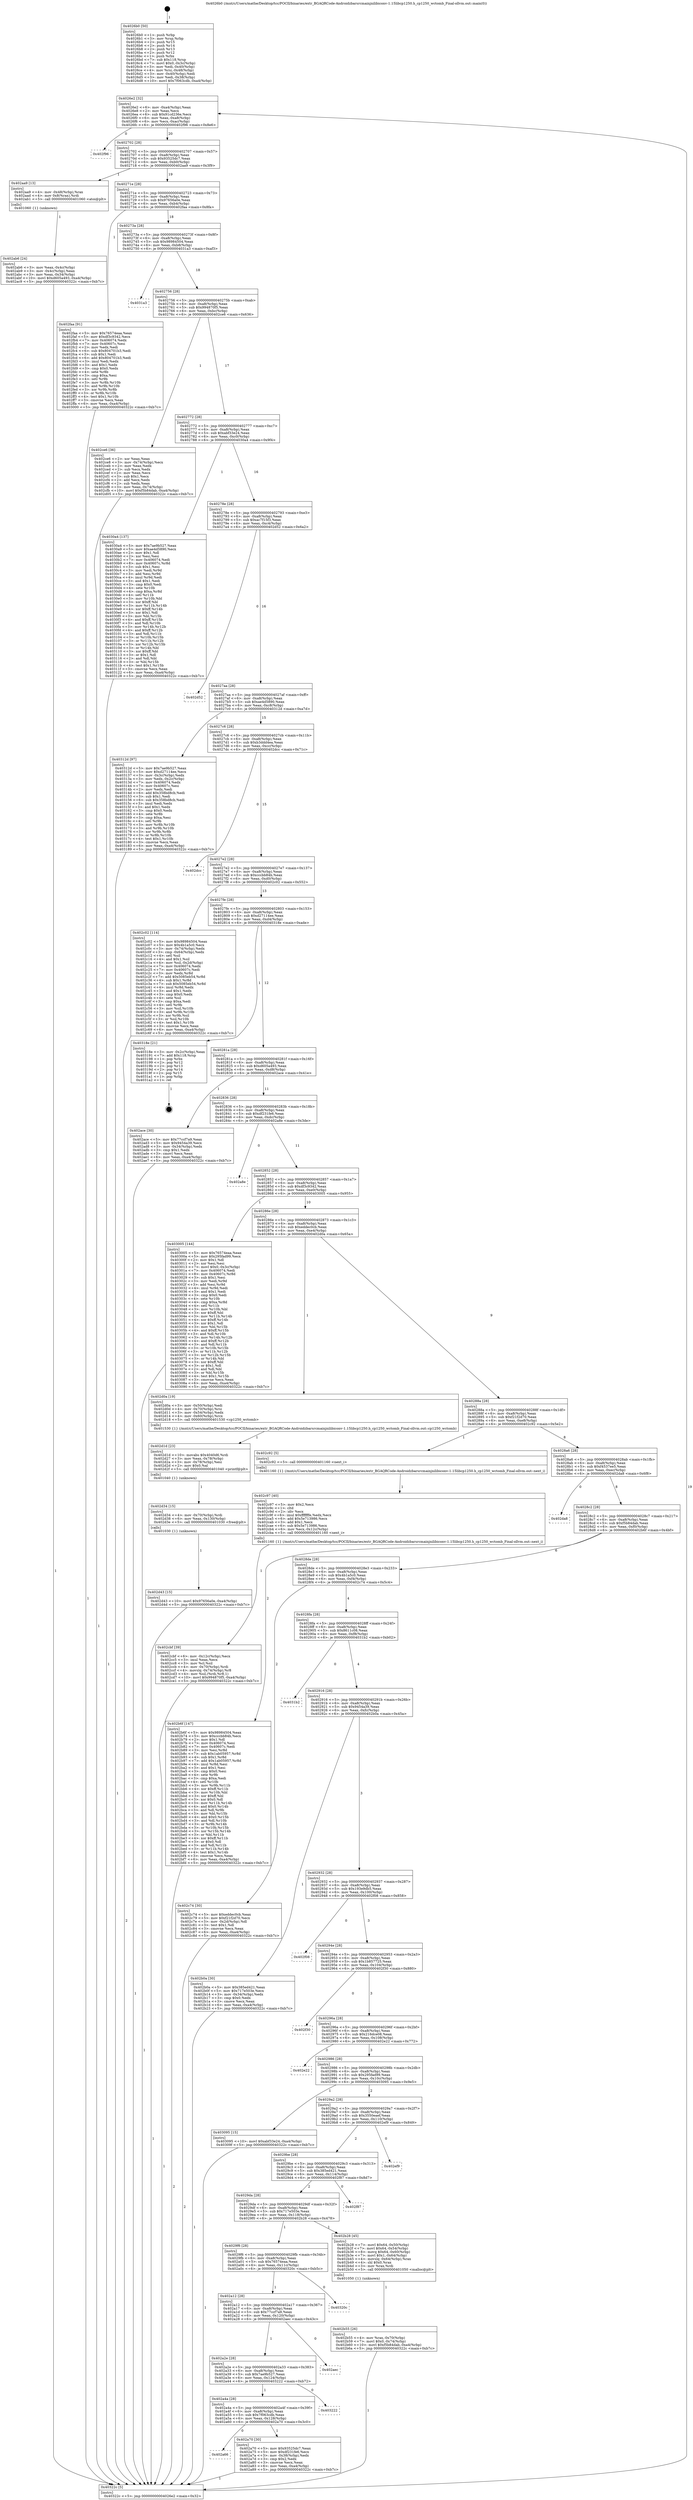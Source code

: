 digraph "0x4026b0" {
  label = "0x4026b0 (/mnt/c/Users/mathe/Desktop/tcc/POCII/binaries/extr_BGAQRCode-Androidzbarsrcmainjnilibiconv-1.15libcp1250.h_cp1250_wctomb_Final-ollvm.out::main(0))"
  labelloc = "t"
  node[shape=record]

  Entry [label="",width=0.3,height=0.3,shape=circle,fillcolor=black,style=filled]
  "0x4026e2" [label="{
     0x4026e2 [32]\l
     | [instrs]\l
     &nbsp;&nbsp;0x4026e2 \<+6\>: mov -0xa4(%rbp),%eax\l
     &nbsp;&nbsp;0x4026e8 \<+2\>: mov %eax,%ecx\l
     &nbsp;&nbsp;0x4026ea \<+6\>: sub $0x91cd236e,%ecx\l
     &nbsp;&nbsp;0x4026f0 \<+6\>: mov %eax,-0xa8(%rbp)\l
     &nbsp;&nbsp;0x4026f6 \<+6\>: mov %ecx,-0xac(%rbp)\l
     &nbsp;&nbsp;0x4026fc \<+6\>: je 0000000000402f96 \<main+0x8e6\>\l
  }"]
  "0x402f96" [label="{
     0x402f96\l
  }", style=dashed]
  "0x402702" [label="{
     0x402702 [28]\l
     | [instrs]\l
     &nbsp;&nbsp;0x402702 \<+5\>: jmp 0000000000402707 \<main+0x57\>\l
     &nbsp;&nbsp;0x402707 \<+6\>: mov -0xa8(%rbp),%eax\l
     &nbsp;&nbsp;0x40270d \<+5\>: sub $0x93525dc7,%eax\l
     &nbsp;&nbsp;0x402712 \<+6\>: mov %eax,-0xb0(%rbp)\l
     &nbsp;&nbsp;0x402718 \<+6\>: je 0000000000402aa9 \<main+0x3f9\>\l
  }"]
  Exit [label="",width=0.3,height=0.3,shape=circle,fillcolor=black,style=filled,peripheries=2]
  "0x402aa9" [label="{
     0x402aa9 [13]\l
     | [instrs]\l
     &nbsp;&nbsp;0x402aa9 \<+4\>: mov -0x48(%rbp),%rax\l
     &nbsp;&nbsp;0x402aad \<+4\>: mov 0x8(%rax),%rdi\l
     &nbsp;&nbsp;0x402ab1 \<+5\>: call 0000000000401060 \<atoi@plt\>\l
     | [calls]\l
     &nbsp;&nbsp;0x401060 \{1\} (unknown)\l
  }"]
  "0x40271e" [label="{
     0x40271e [28]\l
     | [instrs]\l
     &nbsp;&nbsp;0x40271e \<+5\>: jmp 0000000000402723 \<main+0x73\>\l
     &nbsp;&nbsp;0x402723 \<+6\>: mov -0xa8(%rbp),%eax\l
     &nbsp;&nbsp;0x402729 \<+5\>: sub $0x97656a0e,%eax\l
     &nbsp;&nbsp;0x40272e \<+6\>: mov %eax,-0xb4(%rbp)\l
     &nbsp;&nbsp;0x402734 \<+6\>: je 0000000000402faa \<main+0x8fa\>\l
  }"]
  "0x402d43" [label="{
     0x402d43 [15]\l
     | [instrs]\l
     &nbsp;&nbsp;0x402d43 \<+10\>: movl $0x97656a0e,-0xa4(%rbp)\l
     &nbsp;&nbsp;0x402d4d \<+5\>: jmp 000000000040322c \<main+0xb7c\>\l
  }"]
  "0x402faa" [label="{
     0x402faa [91]\l
     | [instrs]\l
     &nbsp;&nbsp;0x402faa \<+5\>: mov $0x76574eaa,%eax\l
     &nbsp;&nbsp;0x402faf \<+5\>: mov $0xdf3c9342,%ecx\l
     &nbsp;&nbsp;0x402fb4 \<+7\>: mov 0x406074,%edx\l
     &nbsp;&nbsp;0x402fbb \<+7\>: mov 0x40607c,%esi\l
     &nbsp;&nbsp;0x402fc2 \<+2\>: mov %edx,%edi\l
     &nbsp;&nbsp;0x402fc4 \<+6\>: sub $0x804701b3,%edi\l
     &nbsp;&nbsp;0x402fca \<+3\>: sub $0x1,%edi\l
     &nbsp;&nbsp;0x402fcd \<+6\>: add $0x804701b3,%edi\l
     &nbsp;&nbsp;0x402fd3 \<+3\>: imul %edi,%edx\l
     &nbsp;&nbsp;0x402fd6 \<+3\>: and $0x1,%edx\l
     &nbsp;&nbsp;0x402fd9 \<+3\>: cmp $0x0,%edx\l
     &nbsp;&nbsp;0x402fdc \<+4\>: sete %r8b\l
     &nbsp;&nbsp;0x402fe0 \<+3\>: cmp $0xa,%esi\l
     &nbsp;&nbsp;0x402fe3 \<+4\>: setl %r9b\l
     &nbsp;&nbsp;0x402fe7 \<+3\>: mov %r8b,%r10b\l
     &nbsp;&nbsp;0x402fea \<+3\>: and %r9b,%r10b\l
     &nbsp;&nbsp;0x402fed \<+3\>: xor %r9b,%r8b\l
     &nbsp;&nbsp;0x402ff0 \<+3\>: or %r8b,%r10b\l
     &nbsp;&nbsp;0x402ff3 \<+4\>: test $0x1,%r10b\l
     &nbsp;&nbsp;0x402ff7 \<+3\>: cmovne %ecx,%eax\l
     &nbsp;&nbsp;0x402ffa \<+6\>: mov %eax,-0xa4(%rbp)\l
     &nbsp;&nbsp;0x403000 \<+5\>: jmp 000000000040322c \<main+0xb7c\>\l
  }"]
  "0x40273a" [label="{
     0x40273a [28]\l
     | [instrs]\l
     &nbsp;&nbsp;0x40273a \<+5\>: jmp 000000000040273f \<main+0x8f\>\l
     &nbsp;&nbsp;0x40273f \<+6\>: mov -0xa8(%rbp),%eax\l
     &nbsp;&nbsp;0x402745 \<+5\>: sub $0x98984504,%eax\l
     &nbsp;&nbsp;0x40274a \<+6\>: mov %eax,-0xb8(%rbp)\l
     &nbsp;&nbsp;0x402750 \<+6\>: je 00000000004031a3 \<main+0xaf3\>\l
  }"]
  "0x402d34" [label="{
     0x402d34 [15]\l
     | [instrs]\l
     &nbsp;&nbsp;0x402d34 \<+4\>: mov -0x70(%rbp),%rdi\l
     &nbsp;&nbsp;0x402d38 \<+6\>: mov %eax,-0x130(%rbp)\l
     &nbsp;&nbsp;0x402d3e \<+5\>: call 0000000000401030 \<free@plt\>\l
     | [calls]\l
     &nbsp;&nbsp;0x401030 \{1\} (unknown)\l
  }"]
  "0x4031a3" [label="{
     0x4031a3\l
  }", style=dashed]
  "0x402756" [label="{
     0x402756 [28]\l
     | [instrs]\l
     &nbsp;&nbsp;0x402756 \<+5\>: jmp 000000000040275b \<main+0xab\>\l
     &nbsp;&nbsp;0x40275b \<+6\>: mov -0xa8(%rbp),%eax\l
     &nbsp;&nbsp;0x402761 \<+5\>: sub $0x994870f5,%eax\l
     &nbsp;&nbsp;0x402766 \<+6\>: mov %eax,-0xbc(%rbp)\l
     &nbsp;&nbsp;0x40276c \<+6\>: je 0000000000402ce6 \<main+0x636\>\l
  }"]
  "0x402d1d" [label="{
     0x402d1d [23]\l
     | [instrs]\l
     &nbsp;&nbsp;0x402d1d \<+10\>: movabs $0x4040d6,%rdi\l
     &nbsp;&nbsp;0x402d27 \<+3\>: mov %eax,-0x78(%rbp)\l
     &nbsp;&nbsp;0x402d2a \<+3\>: mov -0x78(%rbp),%esi\l
     &nbsp;&nbsp;0x402d2d \<+2\>: mov $0x0,%al\l
     &nbsp;&nbsp;0x402d2f \<+5\>: call 0000000000401040 \<printf@plt\>\l
     | [calls]\l
     &nbsp;&nbsp;0x401040 \{1\} (unknown)\l
  }"]
  "0x402ce6" [label="{
     0x402ce6 [36]\l
     | [instrs]\l
     &nbsp;&nbsp;0x402ce6 \<+2\>: xor %eax,%eax\l
     &nbsp;&nbsp;0x402ce8 \<+3\>: mov -0x74(%rbp),%ecx\l
     &nbsp;&nbsp;0x402ceb \<+2\>: mov %eax,%edx\l
     &nbsp;&nbsp;0x402ced \<+2\>: sub %ecx,%edx\l
     &nbsp;&nbsp;0x402cef \<+2\>: mov %eax,%ecx\l
     &nbsp;&nbsp;0x402cf1 \<+3\>: sub $0x1,%ecx\l
     &nbsp;&nbsp;0x402cf4 \<+2\>: add %ecx,%edx\l
     &nbsp;&nbsp;0x402cf6 \<+2\>: sub %edx,%eax\l
     &nbsp;&nbsp;0x402cf8 \<+3\>: mov %eax,-0x74(%rbp)\l
     &nbsp;&nbsp;0x402cfb \<+10\>: movl $0xf5b84dab,-0xa4(%rbp)\l
     &nbsp;&nbsp;0x402d05 \<+5\>: jmp 000000000040322c \<main+0xb7c\>\l
  }"]
  "0x402772" [label="{
     0x402772 [28]\l
     | [instrs]\l
     &nbsp;&nbsp;0x402772 \<+5\>: jmp 0000000000402777 \<main+0xc7\>\l
     &nbsp;&nbsp;0x402777 \<+6\>: mov -0xa8(%rbp),%eax\l
     &nbsp;&nbsp;0x40277d \<+5\>: sub $0xabf33e24,%eax\l
     &nbsp;&nbsp;0x402782 \<+6\>: mov %eax,-0xc0(%rbp)\l
     &nbsp;&nbsp;0x402788 \<+6\>: je 00000000004030a4 \<main+0x9f4\>\l
  }"]
  "0x402cbf" [label="{
     0x402cbf [39]\l
     | [instrs]\l
     &nbsp;&nbsp;0x402cbf \<+6\>: mov -0x12c(%rbp),%ecx\l
     &nbsp;&nbsp;0x402cc5 \<+3\>: imul %eax,%ecx\l
     &nbsp;&nbsp;0x402cc8 \<+3\>: mov %cl,%sil\l
     &nbsp;&nbsp;0x402ccb \<+4\>: mov -0x70(%rbp),%rdi\l
     &nbsp;&nbsp;0x402ccf \<+4\>: movslq -0x74(%rbp),%r8\l
     &nbsp;&nbsp;0x402cd3 \<+4\>: mov %sil,(%rdi,%r8,1)\l
     &nbsp;&nbsp;0x402cd7 \<+10\>: movl $0x994870f5,-0xa4(%rbp)\l
     &nbsp;&nbsp;0x402ce1 \<+5\>: jmp 000000000040322c \<main+0xb7c\>\l
  }"]
  "0x4030a4" [label="{
     0x4030a4 [137]\l
     | [instrs]\l
     &nbsp;&nbsp;0x4030a4 \<+5\>: mov $0x7ae9b527,%eax\l
     &nbsp;&nbsp;0x4030a9 \<+5\>: mov $0xae4d5890,%ecx\l
     &nbsp;&nbsp;0x4030ae \<+2\>: mov $0x1,%dl\l
     &nbsp;&nbsp;0x4030b0 \<+2\>: xor %esi,%esi\l
     &nbsp;&nbsp;0x4030b2 \<+7\>: mov 0x406074,%edi\l
     &nbsp;&nbsp;0x4030b9 \<+8\>: mov 0x40607c,%r8d\l
     &nbsp;&nbsp;0x4030c1 \<+3\>: sub $0x1,%esi\l
     &nbsp;&nbsp;0x4030c4 \<+3\>: mov %edi,%r9d\l
     &nbsp;&nbsp;0x4030c7 \<+3\>: add %esi,%r9d\l
     &nbsp;&nbsp;0x4030ca \<+4\>: imul %r9d,%edi\l
     &nbsp;&nbsp;0x4030ce \<+3\>: and $0x1,%edi\l
     &nbsp;&nbsp;0x4030d1 \<+3\>: cmp $0x0,%edi\l
     &nbsp;&nbsp;0x4030d4 \<+4\>: sete %r10b\l
     &nbsp;&nbsp;0x4030d8 \<+4\>: cmp $0xa,%r8d\l
     &nbsp;&nbsp;0x4030dc \<+4\>: setl %r11b\l
     &nbsp;&nbsp;0x4030e0 \<+3\>: mov %r10b,%bl\l
     &nbsp;&nbsp;0x4030e3 \<+3\>: xor $0xff,%bl\l
     &nbsp;&nbsp;0x4030e6 \<+3\>: mov %r11b,%r14b\l
     &nbsp;&nbsp;0x4030e9 \<+4\>: xor $0xff,%r14b\l
     &nbsp;&nbsp;0x4030ed \<+3\>: xor $0x1,%dl\l
     &nbsp;&nbsp;0x4030f0 \<+3\>: mov %bl,%r15b\l
     &nbsp;&nbsp;0x4030f3 \<+4\>: and $0xff,%r15b\l
     &nbsp;&nbsp;0x4030f7 \<+3\>: and %dl,%r10b\l
     &nbsp;&nbsp;0x4030fa \<+3\>: mov %r14b,%r12b\l
     &nbsp;&nbsp;0x4030fd \<+4\>: and $0xff,%r12b\l
     &nbsp;&nbsp;0x403101 \<+3\>: and %dl,%r11b\l
     &nbsp;&nbsp;0x403104 \<+3\>: or %r10b,%r15b\l
     &nbsp;&nbsp;0x403107 \<+3\>: or %r11b,%r12b\l
     &nbsp;&nbsp;0x40310a \<+3\>: xor %r12b,%r15b\l
     &nbsp;&nbsp;0x40310d \<+3\>: or %r14b,%bl\l
     &nbsp;&nbsp;0x403110 \<+3\>: xor $0xff,%bl\l
     &nbsp;&nbsp;0x403113 \<+3\>: or $0x1,%dl\l
     &nbsp;&nbsp;0x403116 \<+2\>: and %dl,%bl\l
     &nbsp;&nbsp;0x403118 \<+3\>: or %bl,%r15b\l
     &nbsp;&nbsp;0x40311b \<+4\>: test $0x1,%r15b\l
     &nbsp;&nbsp;0x40311f \<+3\>: cmovne %ecx,%eax\l
     &nbsp;&nbsp;0x403122 \<+6\>: mov %eax,-0xa4(%rbp)\l
     &nbsp;&nbsp;0x403128 \<+5\>: jmp 000000000040322c \<main+0xb7c\>\l
  }"]
  "0x40278e" [label="{
     0x40278e [28]\l
     | [instrs]\l
     &nbsp;&nbsp;0x40278e \<+5\>: jmp 0000000000402793 \<main+0xe3\>\l
     &nbsp;&nbsp;0x402793 \<+6\>: mov -0xa8(%rbp),%eax\l
     &nbsp;&nbsp;0x402799 \<+5\>: sub $0xac7f15f3,%eax\l
     &nbsp;&nbsp;0x40279e \<+6\>: mov %eax,-0xc4(%rbp)\l
     &nbsp;&nbsp;0x4027a4 \<+6\>: je 0000000000402d52 \<main+0x6a2\>\l
  }"]
  "0x402c97" [label="{
     0x402c97 [40]\l
     | [instrs]\l
     &nbsp;&nbsp;0x402c97 \<+5\>: mov $0x2,%ecx\l
     &nbsp;&nbsp;0x402c9c \<+1\>: cltd\l
     &nbsp;&nbsp;0x402c9d \<+2\>: idiv %ecx\l
     &nbsp;&nbsp;0x402c9f \<+6\>: imul $0xfffffffe,%edx,%ecx\l
     &nbsp;&nbsp;0x402ca5 \<+6\>: add $0x5e713986,%ecx\l
     &nbsp;&nbsp;0x402cab \<+3\>: add $0x1,%ecx\l
     &nbsp;&nbsp;0x402cae \<+6\>: sub $0x5e713986,%ecx\l
     &nbsp;&nbsp;0x402cb4 \<+6\>: mov %ecx,-0x12c(%rbp)\l
     &nbsp;&nbsp;0x402cba \<+5\>: call 0000000000401160 \<next_i\>\l
     | [calls]\l
     &nbsp;&nbsp;0x401160 \{1\} (/mnt/c/Users/mathe/Desktop/tcc/POCII/binaries/extr_BGAQRCode-Androidzbarsrcmainjnilibiconv-1.15libcp1250.h_cp1250_wctomb_Final-ollvm.out::next_i)\l
  }"]
  "0x402d52" [label="{
     0x402d52\l
  }", style=dashed]
  "0x4027aa" [label="{
     0x4027aa [28]\l
     | [instrs]\l
     &nbsp;&nbsp;0x4027aa \<+5\>: jmp 00000000004027af \<main+0xff\>\l
     &nbsp;&nbsp;0x4027af \<+6\>: mov -0xa8(%rbp),%eax\l
     &nbsp;&nbsp;0x4027b5 \<+5\>: sub $0xae4d5890,%eax\l
     &nbsp;&nbsp;0x4027ba \<+6\>: mov %eax,-0xc8(%rbp)\l
     &nbsp;&nbsp;0x4027c0 \<+6\>: je 000000000040312d \<main+0xa7d\>\l
  }"]
  "0x402b55" [label="{
     0x402b55 [26]\l
     | [instrs]\l
     &nbsp;&nbsp;0x402b55 \<+4\>: mov %rax,-0x70(%rbp)\l
     &nbsp;&nbsp;0x402b59 \<+7\>: movl $0x0,-0x74(%rbp)\l
     &nbsp;&nbsp;0x402b60 \<+10\>: movl $0xf5b84dab,-0xa4(%rbp)\l
     &nbsp;&nbsp;0x402b6a \<+5\>: jmp 000000000040322c \<main+0xb7c\>\l
  }"]
  "0x40312d" [label="{
     0x40312d [97]\l
     | [instrs]\l
     &nbsp;&nbsp;0x40312d \<+5\>: mov $0x7ae9b527,%eax\l
     &nbsp;&nbsp;0x403132 \<+5\>: mov $0xd27114ee,%ecx\l
     &nbsp;&nbsp;0x403137 \<+3\>: mov -0x3c(%rbp),%edx\l
     &nbsp;&nbsp;0x40313a \<+3\>: mov %edx,-0x2c(%rbp)\l
     &nbsp;&nbsp;0x40313d \<+7\>: mov 0x406074,%edx\l
     &nbsp;&nbsp;0x403144 \<+7\>: mov 0x40607c,%esi\l
     &nbsp;&nbsp;0x40314b \<+2\>: mov %edx,%edi\l
     &nbsp;&nbsp;0x40314d \<+6\>: add $0x358bd8cb,%edi\l
     &nbsp;&nbsp;0x403153 \<+3\>: sub $0x1,%edi\l
     &nbsp;&nbsp;0x403156 \<+6\>: sub $0x358bd8cb,%edi\l
     &nbsp;&nbsp;0x40315c \<+3\>: imul %edi,%edx\l
     &nbsp;&nbsp;0x40315f \<+3\>: and $0x1,%edx\l
     &nbsp;&nbsp;0x403162 \<+3\>: cmp $0x0,%edx\l
     &nbsp;&nbsp;0x403165 \<+4\>: sete %r8b\l
     &nbsp;&nbsp;0x403169 \<+3\>: cmp $0xa,%esi\l
     &nbsp;&nbsp;0x40316c \<+4\>: setl %r9b\l
     &nbsp;&nbsp;0x403170 \<+3\>: mov %r8b,%r10b\l
     &nbsp;&nbsp;0x403173 \<+3\>: and %r9b,%r10b\l
     &nbsp;&nbsp;0x403176 \<+3\>: xor %r9b,%r8b\l
     &nbsp;&nbsp;0x403179 \<+3\>: or %r8b,%r10b\l
     &nbsp;&nbsp;0x40317c \<+4\>: test $0x1,%r10b\l
     &nbsp;&nbsp;0x403180 \<+3\>: cmovne %ecx,%eax\l
     &nbsp;&nbsp;0x403183 \<+6\>: mov %eax,-0xa4(%rbp)\l
     &nbsp;&nbsp;0x403189 \<+5\>: jmp 000000000040322c \<main+0xb7c\>\l
  }"]
  "0x4027c6" [label="{
     0x4027c6 [28]\l
     | [instrs]\l
     &nbsp;&nbsp;0x4027c6 \<+5\>: jmp 00000000004027cb \<main+0x11b\>\l
     &nbsp;&nbsp;0x4027cb \<+6\>: mov -0xa8(%rbp),%eax\l
     &nbsp;&nbsp;0x4027d1 \<+5\>: sub $0xb3ddd4ea,%eax\l
     &nbsp;&nbsp;0x4027d6 \<+6\>: mov %eax,-0xcc(%rbp)\l
     &nbsp;&nbsp;0x4027dc \<+6\>: je 0000000000402dcc \<main+0x71c\>\l
  }"]
  "0x402ab6" [label="{
     0x402ab6 [24]\l
     | [instrs]\l
     &nbsp;&nbsp;0x402ab6 \<+3\>: mov %eax,-0x4c(%rbp)\l
     &nbsp;&nbsp;0x402ab9 \<+3\>: mov -0x4c(%rbp),%eax\l
     &nbsp;&nbsp;0x402abc \<+3\>: mov %eax,-0x34(%rbp)\l
     &nbsp;&nbsp;0x402abf \<+10\>: movl $0xd605a493,-0xa4(%rbp)\l
     &nbsp;&nbsp;0x402ac9 \<+5\>: jmp 000000000040322c \<main+0xb7c\>\l
  }"]
  "0x402dcc" [label="{
     0x402dcc\l
  }", style=dashed]
  "0x4027e2" [label="{
     0x4027e2 [28]\l
     | [instrs]\l
     &nbsp;&nbsp;0x4027e2 \<+5\>: jmp 00000000004027e7 \<main+0x137\>\l
     &nbsp;&nbsp;0x4027e7 \<+6\>: mov -0xa8(%rbp),%eax\l
     &nbsp;&nbsp;0x4027ed \<+5\>: sub $0xcccbb84b,%eax\l
     &nbsp;&nbsp;0x4027f2 \<+6\>: mov %eax,-0xd0(%rbp)\l
     &nbsp;&nbsp;0x4027f8 \<+6\>: je 0000000000402c02 \<main+0x552\>\l
  }"]
  "0x4026b0" [label="{
     0x4026b0 [50]\l
     | [instrs]\l
     &nbsp;&nbsp;0x4026b0 \<+1\>: push %rbp\l
     &nbsp;&nbsp;0x4026b1 \<+3\>: mov %rsp,%rbp\l
     &nbsp;&nbsp;0x4026b4 \<+2\>: push %r15\l
     &nbsp;&nbsp;0x4026b6 \<+2\>: push %r14\l
     &nbsp;&nbsp;0x4026b8 \<+2\>: push %r13\l
     &nbsp;&nbsp;0x4026ba \<+2\>: push %r12\l
     &nbsp;&nbsp;0x4026bc \<+1\>: push %rbx\l
     &nbsp;&nbsp;0x4026bd \<+7\>: sub $0x118,%rsp\l
     &nbsp;&nbsp;0x4026c4 \<+7\>: movl $0x0,-0x3c(%rbp)\l
     &nbsp;&nbsp;0x4026cb \<+3\>: mov %edi,-0x40(%rbp)\l
     &nbsp;&nbsp;0x4026ce \<+4\>: mov %rsi,-0x48(%rbp)\l
     &nbsp;&nbsp;0x4026d2 \<+3\>: mov -0x40(%rbp),%edi\l
     &nbsp;&nbsp;0x4026d5 \<+3\>: mov %edi,-0x38(%rbp)\l
     &nbsp;&nbsp;0x4026d8 \<+10\>: movl $0x7f063cdb,-0xa4(%rbp)\l
  }"]
  "0x402c02" [label="{
     0x402c02 [114]\l
     | [instrs]\l
     &nbsp;&nbsp;0x402c02 \<+5\>: mov $0x98984504,%eax\l
     &nbsp;&nbsp;0x402c07 \<+5\>: mov $0x4b1a5c0,%ecx\l
     &nbsp;&nbsp;0x402c0c \<+3\>: mov -0x74(%rbp),%edx\l
     &nbsp;&nbsp;0x402c0f \<+3\>: cmp -0x64(%rbp),%edx\l
     &nbsp;&nbsp;0x402c12 \<+4\>: setl %sil\l
     &nbsp;&nbsp;0x402c16 \<+4\>: and $0x1,%sil\l
     &nbsp;&nbsp;0x402c1a \<+4\>: mov %sil,-0x2d(%rbp)\l
     &nbsp;&nbsp;0x402c1e \<+7\>: mov 0x406074,%edx\l
     &nbsp;&nbsp;0x402c25 \<+7\>: mov 0x40607c,%edi\l
     &nbsp;&nbsp;0x402c2c \<+3\>: mov %edx,%r8d\l
     &nbsp;&nbsp;0x402c2f \<+7\>: add $0x5085eb54,%r8d\l
     &nbsp;&nbsp;0x402c36 \<+4\>: sub $0x1,%r8d\l
     &nbsp;&nbsp;0x402c3a \<+7\>: sub $0x5085eb54,%r8d\l
     &nbsp;&nbsp;0x402c41 \<+4\>: imul %r8d,%edx\l
     &nbsp;&nbsp;0x402c45 \<+3\>: and $0x1,%edx\l
     &nbsp;&nbsp;0x402c48 \<+3\>: cmp $0x0,%edx\l
     &nbsp;&nbsp;0x402c4b \<+4\>: sete %sil\l
     &nbsp;&nbsp;0x402c4f \<+3\>: cmp $0xa,%edi\l
     &nbsp;&nbsp;0x402c52 \<+4\>: setl %r9b\l
     &nbsp;&nbsp;0x402c56 \<+3\>: mov %sil,%r10b\l
     &nbsp;&nbsp;0x402c59 \<+3\>: and %r9b,%r10b\l
     &nbsp;&nbsp;0x402c5c \<+3\>: xor %r9b,%sil\l
     &nbsp;&nbsp;0x402c5f \<+3\>: or %sil,%r10b\l
     &nbsp;&nbsp;0x402c62 \<+4\>: test $0x1,%r10b\l
     &nbsp;&nbsp;0x402c66 \<+3\>: cmovne %ecx,%eax\l
     &nbsp;&nbsp;0x402c69 \<+6\>: mov %eax,-0xa4(%rbp)\l
     &nbsp;&nbsp;0x402c6f \<+5\>: jmp 000000000040322c \<main+0xb7c\>\l
  }"]
  "0x4027fe" [label="{
     0x4027fe [28]\l
     | [instrs]\l
     &nbsp;&nbsp;0x4027fe \<+5\>: jmp 0000000000402803 \<main+0x153\>\l
     &nbsp;&nbsp;0x402803 \<+6\>: mov -0xa8(%rbp),%eax\l
     &nbsp;&nbsp;0x402809 \<+5\>: sub $0xd27114ee,%eax\l
     &nbsp;&nbsp;0x40280e \<+6\>: mov %eax,-0xd4(%rbp)\l
     &nbsp;&nbsp;0x402814 \<+6\>: je 000000000040318e \<main+0xade\>\l
  }"]
  "0x40322c" [label="{
     0x40322c [5]\l
     | [instrs]\l
     &nbsp;&nbsp;0x40322c \<+5\>: jmp 00000000004026e2 \<main+0x32\>\l
  }"]
  "0x40318e" [label="{
     0x40318e [21]\l
     | [instrs]\l
     &nbsp;&nbsp;0x40318e \<+3\>: mov -0x2c(%rbp),%eax\l
     &nbsp;&nbsp;0x403191 \<+7\>: add $0x118,%rsp\l
     &nbsp;&nbsp;0x403198 \<+1\>: pop %rbx\l
     &nbsp;&nbsp;0x403199 \<+2\>: pop %r12\l
     &nbsp;&nbsp;0x40319b \<+2\>: pop %r13\l
     &nbsp;&nbsp;0x40319d \<+2\>: pop %r14\l
     &nbsp;&nbsp;0x40319f \<+2\>: pop %r15\l
     &nbsp;&nbsp;0x4031a1 \<+1\>: pop %rbp\l
     &nbsp;&nbsp;0x4031a2 \<+1\>: ret\l
  }"]
  "0x40281a" [label="{
     0x40281a [28]\l
     | [instrs]\l
     &nbsp;&nbsp;0x40281a \<+5\>: jmp 000000000040281f \<main+0x16f\>\l
     &nbsp;&nbsp;0x40281f \<+6\>: mov -0xa8(%rbp),%eax\l
     &nbsp;&nbsp;0x402825 \<+5\>: sub $0xd605a493,%eax\l
     &nbsp;&nbsp;0x40282a \<+6\>: mov %eax,-0xd8(%rbp)\l
     &nbsp;&nbsp;0x402830 \<+6\>: je 0000000000402ace \<main+0x41e\>\l
  }"]
  "0x402a66" [label="{
     0x402a66\l
  }", style=dashed]
  "0x402ace" [label="{
     0x402ace [30]\l
     | [instrs]\l
     &nbsp;&nbsp;0x402ace \<+5\>: mov $0x77ccf7a9,%eax\l
     &nbsp;&nbsp;0x402ad3 \<+5\>: mov $0x9454a39,%ecx\l
     &nbsp;&nbsp;0x402ad8 \<+3\>: mov -0x34(%rbp),%edx\l
     &nbsp;&nbsp;0x402adb \<+3\>: cmp $0x1,%edx\l
     &nbsp;&nbsp;0x402ade \<+3\>: cmovl %ecx,%eax\l
     &nbsp;&nbsp;0x402ae1 \<+6\>: mov %eax,-0xa4(%rbp)\l
     &nbsp;&nbsp;0x402ae7 \<+5\>: jmp 000000000040322c \<main+0xb7c\>\l
  }"]
  "0x402836" [label="{
     0x402836 [28]\l
     | [instrs]\l
     &nbsp;&nbsp;0x402836 \<+5\>: jmp 000000000040283b \<main+0x18b\>\l
     &nbsp;&nbsp;0x40283b \<+6\>: mov -0xa8(%rbp),%eax\l
     &nbsp;&nbsp;0x402841 \<+5\>: sub $0xdf231fe6,%eax\l
     &nbsp;&nbsp;0x402846 \<+6\>: mov %eax,-0xdc(%rbp)\l
     &nbsp;&nbsp;0x40284c \<+6\>: je 0000000000402a8e \<main+0x3de\>\l
  }"]
  "0x402a70" [label="{
     0x402a70 [30]\l
     | [instrs]\l
     &nbsp;&nbsp;0x402a70 \<+5\>: mov $0x93525dc7,%eax\l
     &nbsp;&nbsp;0x402a75 \<+5\>: mov $0xdf231fe6,%ecx\l
     &nbsp;&nbsp;0x402a7a \<+3\>: mov -0x38(%rbp),%edx\l
     &nbsp;&nbsp;0x402a7d \<+3\>: cmp $0x2,%edx\l
     &nbsp;&nbsp;0x402a80 \<+3\>: cmovne %ecx,%eax\l
     &nbsp;&nbsp;0x402a83 \<+6\>: mov %eax,-0xa4(%rbp)\l
     &nbsp;&nbsp;0x402a89 \<+5\>: jmp 000000000040322c \<main+0xb7c\>\l
  }"]
  "0x402a8e" [label="{
     0x402a8e\l
  }", style=dashed]
  "0x402852" [label="{
     0x402852 [28]\l
     | [instrs]\l
     &nbsp;&nbsp;0x402852 \<+5\>: jmp 0000000000402857 \<main+0x1a7\>\l
     &nbsp;&nbsp;0x402857 \<+6\>: mov -0xa8(%rbp),%eax\l
     &nbsp;&nbsp;0x40285d \<+5\>: sub $0xdf3c9342,%eax\l
     &nbsp;&nbsp;0x402862 \<+6\>: mov %eax,-0xe0(%rbp)\l
     &nbsp;&nbsp;0x402868 \<+6\>: je 0000000000403005 \<main+0x955\>\l
  }"]
  "0x402a4a" [label="{
     0x402a4a [28]\l
     | [instrs]\l
     &nbsp;&nbsp;0x402a4a \<+5\>: jmp 0000000000402a4f \<main+0x39f\>\l
     &nbsp;&nbsp;0x402a4f \<+6\>: mov -0xa8(%rbp),%eax\l
     &nbsp;&nbsp;0x402a55 \<+5\>: sub $0x7f063cdb,%eax\l
     &nbsp;&nbsp;0x402a5a \<+6\>: mov %eax,-0x128(%rbp)\l
     &nbsp;&nbsp;0x402a60 \<+6\>: je 0000000000402a70 \<main+0x3c0\>\l
  }"]
  "0x403005" [label="{
     0x403005 [144]\l
     | [instrs]\l
     &nbsp;&nbsp;0x403005 \<+5\>: mov $0x76574eaa,%eax\l
     &nbsp;&nbsp;0x40300a \<+5\>: mov $0x295fad99,%ecx\l
     &nbsp;&nbsp;0x40300f \<+2\>: mov $0x1,%dl\l
     &nbsp;&nbsp;0x403011 \<+2\>: xor %esi,%esi\l
     &nbsp;&nbsp;0x403013 \<+7\>: movl $0x0,-0x3c(%rbp)\l
     &nbsp;&nbsp;0x40301a \<+7\>: mov 0x406074,%edi\l
     &nbsp;&nbsp;0x403021 \<+8\>: mov 0x40607c,%r8d\l
     &nbsp;&nbsp;0x403029 \<+3\>: sub $0x1,%esi\l
     &nbsp;&nbsp;0x40302c \<+3\>: mov %edi,%r9d\l
     &nbsp;&nbsp;0x40302f \<+3\>: add %esi,%r9d\l
     &nbsp;&nbsp;0x403032 \<+4\>: imul %r9d,%edi\l
     &nbsp;&nbsp;0x403036 \<+3\>: and $0x1,%edi\l
     &nbsp;&nbsp;0x403039 \<+3\>: cmp $0x0,%edi\l
     &nbsp;&nbsp;0x40303c \<+4\>: sete %r10b\l
     &nbsp;&nbsp;0x403040 \<+4\>: cmp $0xa,%r8d\l
     &nbsp;&nbsp;0x403044 \<+4\>: setl %r11b\l
     &nbsp;&nbsp;0x403048 \<+3\>: mov %r10b,%bl\l
     &nbsp;&nbsp;0x40304b \<+3\>: xor $0xff,%bl\l
     &nbsp;&nbsp;0x40304e \<+3\>: mov %r11b,%r14b\l
     &nbsp;&nbsp;0x403051 \<+4\>: xor $0xff,%r14b\l
     &nbsp;&nbsp;0x403055 \<+3\>: xor $0x1,%dl\l
     &nbsp;&nbsp;0x403058 \<+3\>: mov %bl,%r15b\l
     &nbsp;&nbsp;0x40305b \<+4\>: and $0xff,%r15b\l
     &nbsp;&nbsp;0x40305f \<+3\>: and %dl,%r10b\l
     &nbsp;&nbsp;0x403062 \<+3\>: mov %r14b,%r12b\l
     &nbsp;&nbsp;0x403065 \<+4\>: and $0xff,%r12b\l
     &nbsp;&nbsp;0x403069 \<+3\>: and %dl,%r11b\l
     &nbsp;&nbsp;0x40306c \<+3\>: or %r10b,%r15b\l
     &nbsp;&nbsp;0x40306f \<+3\>: or %r11b,%r12b\l
     &nbsp;&nbsp;0x403072 \<+3\>: xor %r12b,%r15b\l
     &nbsp;&nbsp;0x403075 \<+3\>: or %r14b,%bl\l
     &nbsp;&nbsp;0x403078 \<+3\>: xor $0xff,%bl\l
     &nbsp;&nbsp;0x40307b \<+3\>: or $0x1,%dl\l
     &nbsp;&nbsp;0x40307e \<+2\>: and %dl,%bl\l
     &nbsp;&nbsp;0x403080 \<+3\>: or %bl,%r15b\l
     &nbsp;&nbsp;0x403083 \<+4\>: test $0x1,%r15b\l
     &nbsp;&nbsp;0x403087 \<+3\>: cmovne %ecx,%eax\l
     &nbsp;&nbsp;0x40308a \<+6\>: mov %eax,-0xa4(%rbp)\l
     &nbsp;&nbsp;0x403090 \<+5\>: jmp 000000000040322c \<main+0xb7c\>\l
  }"]
  "0x40286e" [label="{
     0x40286e [28]\l
     | [instrs]\l
     &nbsp;&nbsp;0x40286e \<+5\>: jmp 0000000000402873 \<main+0x1c3\>\l
     &nbsp;&nbsp;0x402873 \<+6\>: mov -0xa8(%rbp),%eax\l
     &nbsp;&nbsp;0x402879 \<+5\>: sub $0xeddec0cb,%eax\l
     &nbsp;&nbsp;0x40287e \<+6\>: mov %eax,-0xe4(%rbp)\l
     &nbsp;&nbsp;0x402884 \<+6\>: je 0000000000402d0a \<main+0x65a\>\l
  }"]
  "0x403222" [label="{
     0x403222\l
  }", style=dashed]
  "0x402d0a" [label="{
     0x402d0a [19]\l
     | [instrs]\l
     &nbsp;&nbsp;0x402d0a \<+3\>: mov -0x50(%rbp),%edi\l
     &nbsp;&nbsp;0x402d0d \<+4\>: mov -0x70(%rbp),%rsi\l
     &nbsp;&nbsp;0x402d11 \<+3\>: mov -0x54(%rbp),%edx\l
     &nbsp;&nbsp;0x402d14 \<+4\>: mov -0x60(%rbp),%rcx\l
     &nbsp;&nbsp;0x402d18 \<+5\>: call 0000000000401530 \<cp1250_wctomb\>\l
     | [calls]\l
     &nbsp;&nbsp;0x401530 \{1\} (/mnt/c/Users/mathe/Desktop/tcc/POCII/binaries/extr_BGAQRCode-Androidzbarsrcmainjnilibiconv-1.15libcp1250.h_cp1250_wctomb_Final-ollvm.out::cp1250_wctomb)\l
  }"]
  "0x40288a" [label="{
     0x40288a [28]\l
     | [instrs]\l
     &nbsp;&nbsp;0x40288a \<+5\>: jmp 000000000040288f \<main+0x1df\>\l
     &nbsp;&nbsp;0x40288f \<+6\>: mov -0xa8(%rbp),%eax\l
     &nbsp;&nbsp;0x402895 \<+5\>: sub $0xf21f2d70,%eax\l
     &nbsp;&nbsp;0x40289a \<+6\>: mov %eax,-0xe8(%rbp)\l
     &nbsp;&nbsp;0x4028a0 \<+6\>: je 0000000000402c92 \<main+0x5e2\>\l
  }"]
  "0x402a2e" [label="{
     0x402a2e [28]\l
     | [instrs]\l
     &nbsp;&nbsp;0x402a2e \<+5\>: jmp 0000000000402a33 \<main+0x383\>\l
     &nbsp;&nbsp;0x402a33 \<+6\>: mov -0xa8(%rbp),%eax\l
     &nbsp;&nbsp;0x402a39 \<+5\>: sub $0x7ae9b527,%eax\l
     &nbsp;&nbsp;0x402a3e \<+6\>: mov %eax,-0x124(%rbp)\l
     &nbsp;&nbsp;0x402a44 \<+6\>: je 0000000000403222 \<main+0xb72\>\l
  }"]
  "0x402c92" [label="{
     0x402c92 [5]\l
     | [instrs]\l
     &nbsp;&nbsp;0x402c92 \<+5\>: call 0000000000401160 \<next_i\>\l
     | [calls]\l
     &nbsp;&nbsp;0x401160 \{1\} (/mnt/c/Users/mathe/Desktop/tcc/POCII/binaries/extr_BGAQRCode-Androidzbarsrcmainjnilibiconv-1.15libcp1250.h_cp1250_wctomb_Final-ollvm.out::next_i)\l
  }"]
  "0x4028a6" [label="{
     0x4028a6 [28]\l
     | [instrs]\l
     &nbsp;&nbsp;0x4028a6 \<+5\>: jmp 00000000004028ab \<main+0x1fb\>\l
     &nbsp;&nbsp;0x4028ab \<+6\>: mov -0xa8(%rbp),%eax\l
     &nbsp;&nbsp;0x4028b1 \<+5\>: sub $0xf4537ee5,%eax\l
     &nbsp;&nbsp;0x4028b6 \<+6\>: mov %eax,-0xec(%rbp)\l
     &nbsp;&nbsp;0x4028bc \<+6\>: je 0000000000402da8 \<main+0x6f8\>\l
  }"]
  "0x402aec" [label="{
     0x402aec\l
  }", style=dashed]
  "0x402da8" [label="{
     0x402da8\l
  }", style=dashed]
  "0x4028c2" [label="{
     0x4028c2 [28]\l
     | [instrs]\l
     &nbsp;&nbsp;0x4028c2 \<+5\>: jmp 00000000004028c7 \<main+0x217\>\l
     &nbsp;&nbsp;0x4028c7 \<+6\>: mov -0xa8(%rbp),%eax\l
     &nbsp;&nbsp;0x4028cd \<+5\>: sub $0xf5b84dab,%eax\l
     &nbsp;&nbsp;0x4028d2 \<+6\>: mov %eax,-0xf0(%rbp)\l
     &nbsp;&nbsp;0x4028d8 \<+6\>: je 0000000000402b6f \<main+0x4bf\>\l
  }"]
  "0x402a12" [label="{
     0x402a12 [28]\l
     | [instrs]\l
     &nbsp;&nbsp;0x402a12 \<+5\>: jmp 0000000000402a17 \<main+0x367\>\l
     &nbsp;&nbsp;0x402a17 \<+6\>: mov -0xa8(%rbp),%eax\l
     &nbsp;&nbsp;0x402a1d \<+5\>: sub $0x77ccf7a9,%eax\l
     &nbsp;&nbsp;0x402a22 \<+6\>: mov %eax,-0x120(%rbp)\l
     &nbsp;&nbsp;0x402a28 \<+6\>: je 0000000000402aec \<main+0x43c\>\l
  }"]
  "0x402b6f" [label="{
     0x402b6f [147]\l
     | [instrs]\l
     &nbsp;&nbsp;0x402b6f \<+5\>: mov $0x98984504,%eax\l
     &nbsp;&nbsp;0x402b74 \<+5\>: mov $0xcccbb84b,%ecx\l
     &nbsp;&nbsp;0x402b79 \<+2\>: mov $0x1,%dl\l
     &nbsp;&nbsp;0x402b7b \<+7\>: mov 0x406074,%esi\l
     &nbsp;&nbsp;0x402b82 \<+7\>: mov 0x40607c,%edi\l
     &nbsp;&nbsp;0x402b89 \<+3\>: mov %esi,%r8d\l
     &nbsp;&nbsp;0x402b8c \<+7\>: sub $0x1ab05957,%r8d\l
     &nbsp;&nbsp;0x402b93 \<+4\>: sub $0x1,%r8d\l
     &nbsp;&nbsp;0x402b97 \<+7\>: add $0x1ab05957,%r8d\l
     &nbsp;&nbsp;0x402b9e \<+4\>: imul %r8d,%esi\l
     &nbsp;&nbsp;0x402ba2 \<+3\>: and $0x1,%esi\l
     &nbsp;&nbsp;0x402ba5 \<+3\>: cmp $0x0,%esi\l
     &nbsp;&nbsp;0x402ba8 \<+4\>: sete %r9b\l
     &nbsp;&nbsp;0x402bac \<+3\>: cmp $0xa,%edi\l
     &nbsp;&nbsp;0x402baf \<+4\>: setl %r10b\l
     &nbsp;&nbsp;0x402bb3 \<+3\>: mov %r9b,%r11b\l
     &nbsp;&nbsp;0x402bb6 \<+4\>: xor $0xff,%r11b\l
     &nbsp;&nbsp;0x402bba \<+3\>: mov %r10b,%bl\l
     &nbsp;&nbsp;0x402bbd \<+3\>: xor $0xff,%bl\l
     &nbsp;&nbsp;0x402bc0 \<+3\>: xor $0x0,%dl\l
     &nbsp;&nbsp;0x402bc3 \<+3\>: mov %r11b,%r14b\l
     &nbsp;&nbsp;0x402bc6 \<+4\>: and $0x0,%r14b\l
     &nbsp;&nbsp;0x402bca \<+3\>: and %dl,%r9b\l
     &nbsp;&nbsp;0x402bcd \<+3\>: mov %bl,%r15b\l
     &nbsp;&nbsp;0x402bd0 \<+4\>: and $0x0,%r15b\l
     &nbsp;&nbsp;0x402bd4 \<+3\>: and %dl,%r10b\l
     &nbsp;&nbsp;0x402bd7 \<+3\>: or %r9b,%r14b\l
     &nbsp;&nbsp;0x402bda \<+3\>: or %r10b,%r15b\l
     &nbsp;&nbsp;0x402bdd \<+3\>: xor %r15b,%r14b\l
     &nbsp;&nbsp;0x402be0 \<+3\>: or %bl,%r11b\l
     &nbsp;&nbsp;0x402be3 \<+4\>: xor $0xff,%r11b\l
     &nbsp;&nbsp;0x402be7 \<+3\>: or $0x0,%dl\l
     &nbsp;&nbsp;0x402bea \<+3\>: and %dl,%r11b\l
     &nbsp;&nbsp;0x402bed \<+3\>: or %r11b,%r14b\l
     &nbsp;&nbsp;0x402bf0 \<+4\>: test $0x1,%r14b\l
     &nbsp;&nbsp;0x402bf4 \<+3\>: cmovne %ecx,%eax\l
     &nbsp;&nbsp;0x402bf7 \<+6\>: mov %eax,-0xa4(%rbp)\l
     &nbsp;&nbsp;0x402bfd \<+5\>: jmp 000000000040322c \<main+0xb7c\>\l
  }"]
  "0x4028de" [label="{
     0x4028de [28]\l
     | [instrs]\l
     &nbsp;&nbsp;0x4028de \<+5\>: jmp 00000000004028e3 \<main+0x233\>\l
     &nbsp;&nbsp;0x4028e3 \<+6\>: mov -0xa8(%rbp),%eax\l
     &nbsp;&nbsp;0x4028e9 \<+5\>: sub $0x4b1a5c0,%eax\l
     &nbsp;&nbsp;0x4028ee \<+6\>: mov %eax,-0xf4(%rbp)\l
     &nbsp;&nbsp;0x4028f4 \<+6\>: je 0000000000402c74 \<main+0x5c4\>\l
  }"]
  "0x40320c" [label="{
     0x40320c\l
  }", style=dashed]
  "0x402c74" [label="{
     0x402c74 [30]\l
     | [instrs]\l
     &nbsp;&nbsp;0x402c74 \<+5\>: mov $0xeddec0cb,%eax\l
     &nbsp;&nbsp;0x402c79 \<+5\>: mov $0xf21f2d70,%ecx\l
     &nbsp;&nbsp;0x402c7e \<+3\>: mov -0x2d(%rbp),%dl\l
     &nbsp;&nbsp;0x402c81 \<+3\>: test $0x1,%dl\l
     &nbsp;&nbsp;0x402c84 \<+3\>: cmovne %ecx,%eax\l
     &nbsp;&nbsp;0x402c87 \<+6\>: mov %eax,-0xa4(%rbp)\l
     &nbsp;&nbsp;0x402c8d \<+5\>: jmp 000000000040322c \<main+0xb7c\>\l
  }"]
  "0x4028fa" [label="{
     0x4028fa [28]\l
     | [instrs]\l
     &nbsp;&nbsp;0x4028fa \<+5\>: jmp 00000000004028ff \<main+0x24f\>\l
     &nbsp;&nbsp;0x4028ff \<+6\>: mov -0xa8(%rbp),%eax\l
     &nbsp;&nbsp;0x402905 \<+5\>: sub $0x8611c08,%eax\l
     &nbsp;&nbsp;0x40290a \<+6\>: mov %eax,-0xf8(%rbp)\l
     &nbsp;&nbsp;0x402910 \<+6\>: je 00000000004031b2 \<main+0xb02\>\l
  }"]
  "0x4029f6" [label="{
     0x4029f6 [28]\l
     | [instrs]\l
     &nbsp;&nbsp;0x4029f6 \<+5\>: jmp 00000000004029fb \<main+0x34b\>\l
     &nbsp;&nbsp;0x4029fb \<+6\>: mov -0xa8(%rbp),%eax\l
     &nbsp;&nbsp;0x402a01 \<+5\>: sub $0x76574eaa,%eax\l
     &nbsp;&nbsp;0x402a06 \<+6\>: mov %eax,-0x11c(%rbp)\l
     &nbsp;&nbsp;0x402a0c \<+6\>: je 000000000040320c \<main+0xb5c\>\l
  }"]
  "0x4031b2" [label="{
     0x4031b2\l
  }", style=dashed]
  "0x402916" [label="{
     0x402916 [28]\l
     | [instrs]\l
     &nbsp;&nbsp;0x402916 \<+5\>: jmp 000000000040291b \<main+0x26b\>\l
     &nbsp;&nbsp;0x40291b \<+6\>: mov -0xa8(%rbp),%eax\l
     &nbsp;&nbsp;0x402921 \<+5\>: sub $0x9454a39,%eax\l
     &nbsp;&nbsp;0x402926 \<+6\>: mov %eax,-0xfc(%rbp)\l
     &nbsp;&nbsp;0x40292c \<+6\>: je 0000000000402b0a \<main+0x45a\>\l
  }"]
  "0x402b28" [label="{
     0x402b28 [45]\l
     | [instrs]\l
     &nbsp;&nbsp;0x402b28 \<+7\>: movl $0x64,-0x50(%rbp)\l
     &nbsp;&nbsp;0x402b2f \<+7\>: movl $0x64,-0x54(%rbp)\l
     &nbsp;&nbsp;0x402b36 \<+8\>: movq $0x64,-0x60(%rbp)\l
     &nbsp;&nbsp;0x402b3e \<+7\>: movl $0x1,-0x64(%rbp)\l
     &nbsp;&nbsp;0x402b45 \<+4\>: movslq -0x64(%rbp),%rax\l
     &nbsp;&nbsp;0x402b49 \<+4\>: shl $0x0,%rax\l
     &nbsp;&nbsp;0x402b4d \<+3\>: mov %rax,%rdi\l
     &nbsp;&nbsp;0x402b50 \<+5\>: call 0000000000401050 \<malloc@plt\>\l
     | [calls]\l
     &nbsp;&nbsp;0x401050 \{1\} (unknown)\l
  }"]
  "0x402b0a" [label="{
     0x402b0a [30]\l
     | [instrs]\l
     &nbsp;&nbsp;0x402b0a \<+5\>: mov $0x385ed421,%eax\l
     &nbsp;&nbsp;0x402b0f \<+5\>: mov $0x717e503e,%ecx\l
     &nbsp;&nbsp;0x402b14 \<+3\>: mov -0x34(%rbp),%edx\l
     &nbsp;&nbsp;0x402b17 \<+3\>: cmp $0x0,%edx\l
     &nbsp;&nbsp;0x402b1a \<+3\>: cmove %ecx,%eax\l
     &nbsp;&nbsp;0x402b1d \<+6\>: mov %eax,-0xa4(%rbp)\l
     &nbsp;&nbsp;0x402b23 \<+5\>: jmp 000000000040322c \<main+0xb7c\>\l
  }"]
  "0x402932" [label="{
     0x402932 [28]\l
     | [instrs]\l
     &nbsp;&nbsp;0x402932 \<+5\>: jmp 0000000000402937 \<main+0x287\>\l
     &nbsp;&nbsp;0x402937 \<+6\>: mov -0xa8(%rbp),%eax\l
     &nbsp;&nbsp;0x40293d \<+5\>: sub $0x193e9db5,%eax\l
     &nbsp;&nbsp;0x402942 \<+6\>: mov %eax,-0x100(%rbp)\l
     &nbsp;&nbsp;0x402948 \<+6\>: je 0000000000402f08 \<main+0x858\>\l
  }"]
  "0x4029da" [label="{
     0x4029da [28]\l
     | [instrs]\l
     &nbsp;&nbsp;0x4029da \<+5\>: jmp 00000000004029df \<main+0x32f\>\l
     &nbsp;&nbsp;0x4029df \<+6\>: mov -0xa8(%rbp),%eax\l
     &nbsp;&nbsp;0x4029e5 \<+5\>: sub $0x717e503e,%eax\l
     &nbsp;&nbsp;0x4029ea \<+6\>: mov %eax,-0x118(%rbp)\l
     &nbsp;&nbsp;0x4029f0 \<+6\>: je 0000000000402b28 \<main+0x478\>\l
  }"]
  "0x402f08" [label="{
     0x402f08\l
  }", style=dashed]
  "0x40294e" [label="{
     0x40294e [28]\l
     | [instrs]\l
     &nbsp;&nbsp;0x40294e \<+5\>: jmp 0000000000402953 \<main+0x2a3\>\l
     &nbsp;&nbsp;0x402953 \<+6\>: mov -0xa8(%rbp),%eax\l
     &nbsp;&nbsp;0x402959 \<+5\>: sub $0x1b857725,%eax\l
     &nbsp;&nbsp;0x40295e \<+6\>: mov %eax,-0x104(%rbp)\l
     &nbsp;&nbsp;0x402964 \<+6\>: je 0000000000402f30 \<main+0x880\>\l
  }"]
  "0x402f87" [label="{
     0x402f87\l
  }", style=dashed]
  "0x402f30" [label="{
     0x402f30\l
  }", style=dashed]
  "0x40296a" [label="{
     0x40296a [28]\l
     | [instrs]\l
     &nbsp;&nbsp;0x40296a \<+5\>: jmp 000000000040296f \<main+0x2bf\>\l
     &nbsp;&nbsp;0x40296f \<+6\>: mov -0xa8(%rbp),%eax\l
     &nbsp;&nbsp;0x402975 \<+5\>: sub $0x216dce08,%eax\l
     &nbsp;&nbsp;0x40297a \<+6\>: mov %eax,-0x108(%rbp)\l
     &nbsp;&nbsp;0x402980 \<+6\>: je 0000000000402e22 \<main+0x772\>\l
  }"]
  "0x4029be" [label="{
     0x4029be [28]\l
     | [instrs]\l
     &nbsp;&nbsp;0x4029be \<+5\>: jmp 00000000004029c3 \<main+0x313\>\l
     &nbsp;&nbsp;0x4029c3 \<+6\>: mov -0xa8(%rbp),%eax\l
     &nbsp;&nbsp;0x4029c9 \<+5\>: sub $0x385ed421,%eax\l
     &nbsp;&nbsp;0x4029ce \<+6\>: mov %eax,-0x114(%rbp)\l
     &nbsp;&nbsp;0x4029d4 \<+6\>: je 0000000000402f87 \<main+0x8d7\>\l
  }"]
  "0x402e22" [label="{
     0x402e22\l
  }", style=dashed]
  "0x402986" [label="{
     0x402986 [28]\l
     | [instrs]\l
     &nbsp;&nbsp;0x402986 \<+5\>: jmp 000000000040298b \<main+0x2db\>\l
     &nbsp;&nbsp;0x40298b \<+6\>: mov -0xa8(%rbp),%eax\l
     &nbsp;&nbsp;0x402991 \<+5\>: sub $0x295fad99,%eax\l
     &nbsp;&nbsp;0x402996 \<+6\>: mov %eax,-0x10c(%rbp)\l
     &nbsp;&nbsp;0x40299c \<+6\>: je 0000000000403095 \<main+0x9e5\>\l
  }"]
  "0x402ef9" [label="{
     0x402ef9\l
  }", style=dashed]
  "0x403095" [label="{
     0x403095 [15]\l
     | [instrs]\l
     &nbsp;&nbsp;0x403095 \<+10\>: movl $0xabf33e24,-0xa4(%rbp)\l
     &nbsp;&nbsp;0x40309f \<+5\>: jmp 000000000040322c \<main+0xb7c\>\l
  }"]
  "0x4029a2" [label="{
     0x4029a2 [28]\l
     | [instrs]\l
     &nbsp;&nbsp;0x4029a2 \<+5\>: jmp 00000000004029a7 \<main+0x2f7\>\l
     &nbsp;&nbsp;0x4029a7 \<+6\>: mov -0xa8(%rbp),%eax\l
     &nbsp;&nbsp;0x4029ad \<+5\>: sub $0x3550eaef,%eax\l
     &nbsp;&nbsp;0x4029b2 \<+6\>: mov %eax,-0x110(%rbp)\l
     &nbsp;&nbsp;0x4029b8 \<+6\>: je 0000000000402ef9 \<main+0x849\>\l
  }"]
  Entry -> "0x4026b0" [label=" 1"]
  "0x4026e2" -> "0x402f96" [label=" 0"]
  "0x4026e2" -> "0x402702" [label=" 20"]
  "0x40318e" -> Exit [label=" 1"]
  "0x402702" -> "0x402aa9" [label=" 1"]
  "0x402702" -> "0x40271e" [label=" 19"]
  "0x40312d" -> "0x40322c" [label=" 1"]
  "0x40271e" -> "0x402faa" [label=" 1"]
  "0x40271e" -> "0x40273a" [label=" 18"]
  "0x4030a4" -> "0x40322c" [label=" 1"]
  "0x40273a" -> "0x4031a3" [label=" 0"]
  "0x40273a" -> "0x402756" [label=" 18"]
  "0x403095" -> "0x40322c" [label=" 1"]
  "0x402756" -> "0x402ce6" [label=" 1"]
  "0x402756" -> "0x402772" [label=" 17"]
  "0x403005" -> "0x40322c" [label=" 1"]
  "0x402772" -> "0x4030a4" [label=" 1"]
  "0x402772" -> "0x40278e" [label=" 16"]
  "0x402faa" -> "0x40322c" [label=" 1"]
  "0x40278e" -> "0x402d52" [label=" 0"]
  "0x40278e" -> "0x4027aa" [label=" 16"]
  "0x402d43" -> "0x40322c" [label=" 1"]
  "0x4027aa" -> "0x40312d" [label=" 1"]
  "0x4027aa" -> "0x4027c6" [label=" 15"]
  "0x402d34" -> "0x402d43" [label=" 1"]
  "0x4027c6" -> "0x402dcc" [label=" 0"]
  "0x4027c6" -> "0x4027e2" [label=" 15"]
  "0x402d1d" -> "0x402d34" [label=" 1"]
  "0x4027e2" -> "0x402c02" [label=" 2"]
  "0x4027e2" -> "0x4027fe" [label=" 13"]
  "0x402d0a" -> "0x402d1d" [label=" 1"]
  "0x4027fe" -> "0x40318e" [label=" 1"]
  "0x4027fe" -> "0x40281a" [label=" 12"]
  "0x402ce6" -> "0x40322c" [label=" 1"]
  "0x40281a" -> "0x402ace" [label=" 1"]
  "0x40281a" -> "0x402836" [label=" 11"]
  "0x402cbf" -> "0x40322c" [label=" 1"]
  "0x402836" -> "0x402a8e" [label=" 0"]
  "0x402836" -> "0x402852" [label=" 11"]
  "0x402c97" -> "0x402cbf" [label=" 1"]
  "0x402852" -> "0x403005" [label=" 1"]
  "0x402852" -> "0x40286e" [label=" 10"]
  "0x402c74" -> "0x40322c" [label=" 2"]
  "0x40286e" -> "0x402d0a" [label=" 1"]
  "0x40286e" -> "0x40288a" [label=" 9"]
  "0x402c02" -> "0x40322c" [label=" 2"]
  "0x40288a" -> "0x402c92" [label=" 1"]
  "0x40288a" -> "0x4028a6" [label=" 8"]
  "0x402b55" -> "0x40322c" [label=" 1"]
  "0x4028a6" -> "0x402da8" [label=" 0"]
  "0x4028a6" -> "0x4028c2" [label=" 8"]
  "0x402b28" -> "0x402b55" [label=" 1"]
  "0x4028c2" -> "0x402b6f" [label=" 2"]
  "0x4028c2" -> "0x4028de" [label=" 6"]
  "0x402ace" -> "0x40322c" [label=" 1"]
  "0x4028de" -> "0x402c74" [label=" 2"]
  "0x4028de" -> "0x4028fa" [label=" 4"]
  "0x402ab6" -> "0x40322c" [label=" 1"]
  "0x4028fa" -> "0x4031b2" [label=" 0"]
  "0x4028fa" -> "0x402916" [label=" 4"]
  "0x40322c" -> "0x4026e2" [label=" 19"]
  "0x402916" -> "0x402b0a" [label=" 1"]
  "0x402916" -> "0x402932" [label=" 3"]
  "0x4026b0" -> "0x4026e2" [label=" 1"]
  "0x402932" -> "0x402f08" [label=" 0"]
  "0x402932" -> "0x40294e" [label=" 3"]
  "0x402a4a" -> "0x402a66" [label=" 0"]
  "0x40294e" -> "0x402f30" [label=" 0"]
  "0x40294e" -> "0x40296a" [label=" 3"]
  "0x402a4a" -> "0x402a70" [label=" 1"]
  "0x40296a" -> "0x402e22" [label=" 0"]
  "0x40296a" -> "0x402986" [label=" 3"]
  "0x402a2e" -> "0x402a4a" [label=" 1"]
  "0x402986" -> "0x403095" [label=" 1"]
  "0x402986" -> "0x4029a2" [label=" 2"]
  "0x402a2e" -> "0x403222" [label=" 0"]
  "0x4029a2" -> "0x402ef9" [label=" 0"]
  "0x4029a2" -> "0x4029be" [label=" 2"]
  "0x402c92" -> "0x402c97" [label=" 1"]
  "0x4029be" -> "0x402f87" [label=" 0"]
  "0x4029be" -> "0x4029da" [label=" 2"]
  "0x402a70" -> "0x40322c" [label=" 1"]
  "0x4029da" -> "0x402b28" [label=" 1"]
  "0x4029da" -> "0x4029f6" [label=" 1"]
  "0x402aa9" -> "0x402ab6" [label=" 1"]
  "0x4029f6" -> "0x40320c" [label=" 0"]
  "0x4029f6" -> "0x402a12" [label=" 1"]
  "0x402b0a" -> "0x40322c" [label=" 1"]
  "0x402a12" -> "0x402aec" [label=" 0"]
  "0x402a12" -> "0x402a2e" [label=" 1"]
  "0x402b6f" -> "0x40322c" [label=" 2"]
}
